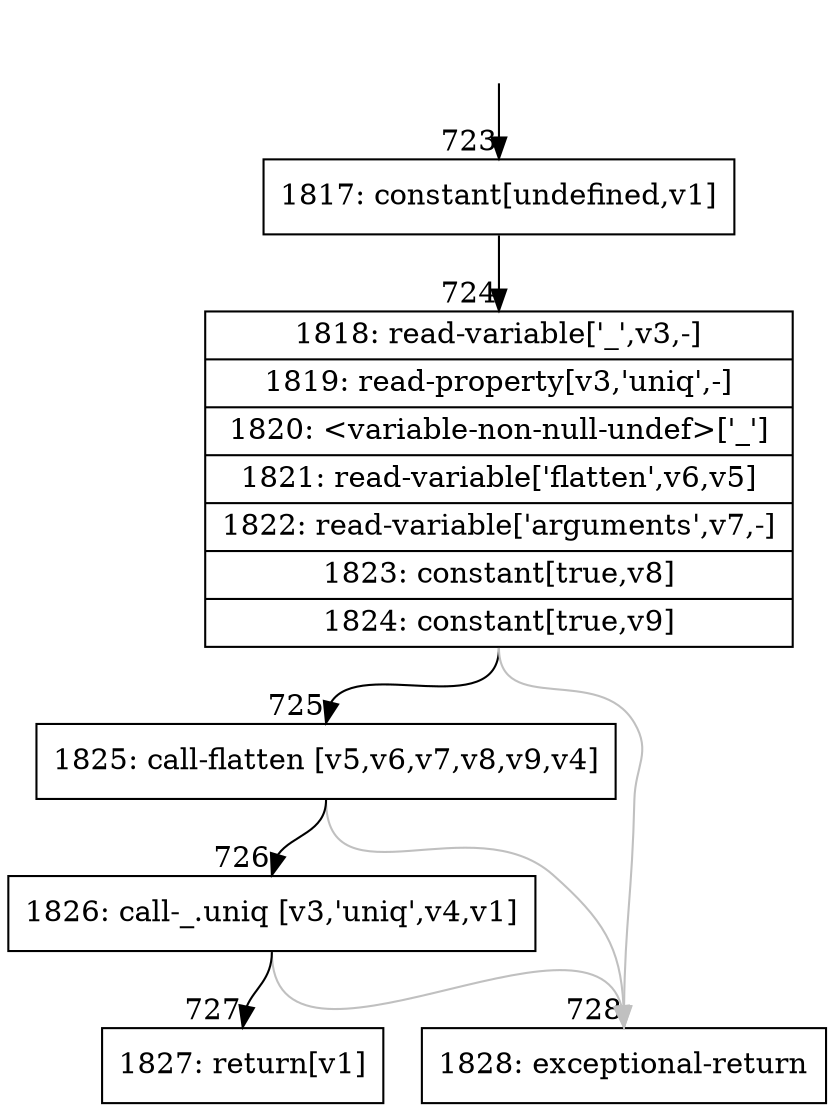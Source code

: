 digraph {
rankdir="TD"
BB_entry63[shape=none,label=""];
BB_entry63 -> BB723 [tailport=s, headport=n, headlabel="    723"]
BB723 [shape=record label="{1817: constant[undefined,v1]}" ] 
BB723 -> BB724 [tailport=s, headport=n, headlabel="      724"]
BB724 [shape=record label="{1818: read-variable['_',v3,-]|1819: read-property[v3,'uniq',-]|1820: \<variable-non-null-undef\>['_']|1821: read-variable['flatten',v6,v5]|1822: read-variable['arguments',v7,-]|1823: constant[true,v8]|1824: constant[true,v9]}" ] 
BB724 -> BB725 [tailport=s, headport=n, headlabel="      725"]
BB724 -> BB728 [tailport=s, headport=n, color=gray, headlabel="      728"]
BB725 [shape=record label="{1825: call-flatten [v5,v6,v7,v8,v9,v4]}" ] 
BB725 -> BB726 [tailport=s, headport=n, headlabel="      726"]
BB725 -> BB728 [tailport=s, headport=n, color=gray]
BB726 [shape=record label="{1826: call-_.uniq [v3,'uniq',v4,v1]}" ] 
BB726 -> BB727 [tailport=s, headport=n, headlabel="      727"]
BB726 -> BB728 [tailport=s, headport=n, color=gray]
BB727 [shape=record label="{1827: return[v1]}" ] 
BB728 [shape=record label="{1828: exceptional-return}" ] 
//#$~ 552
}
